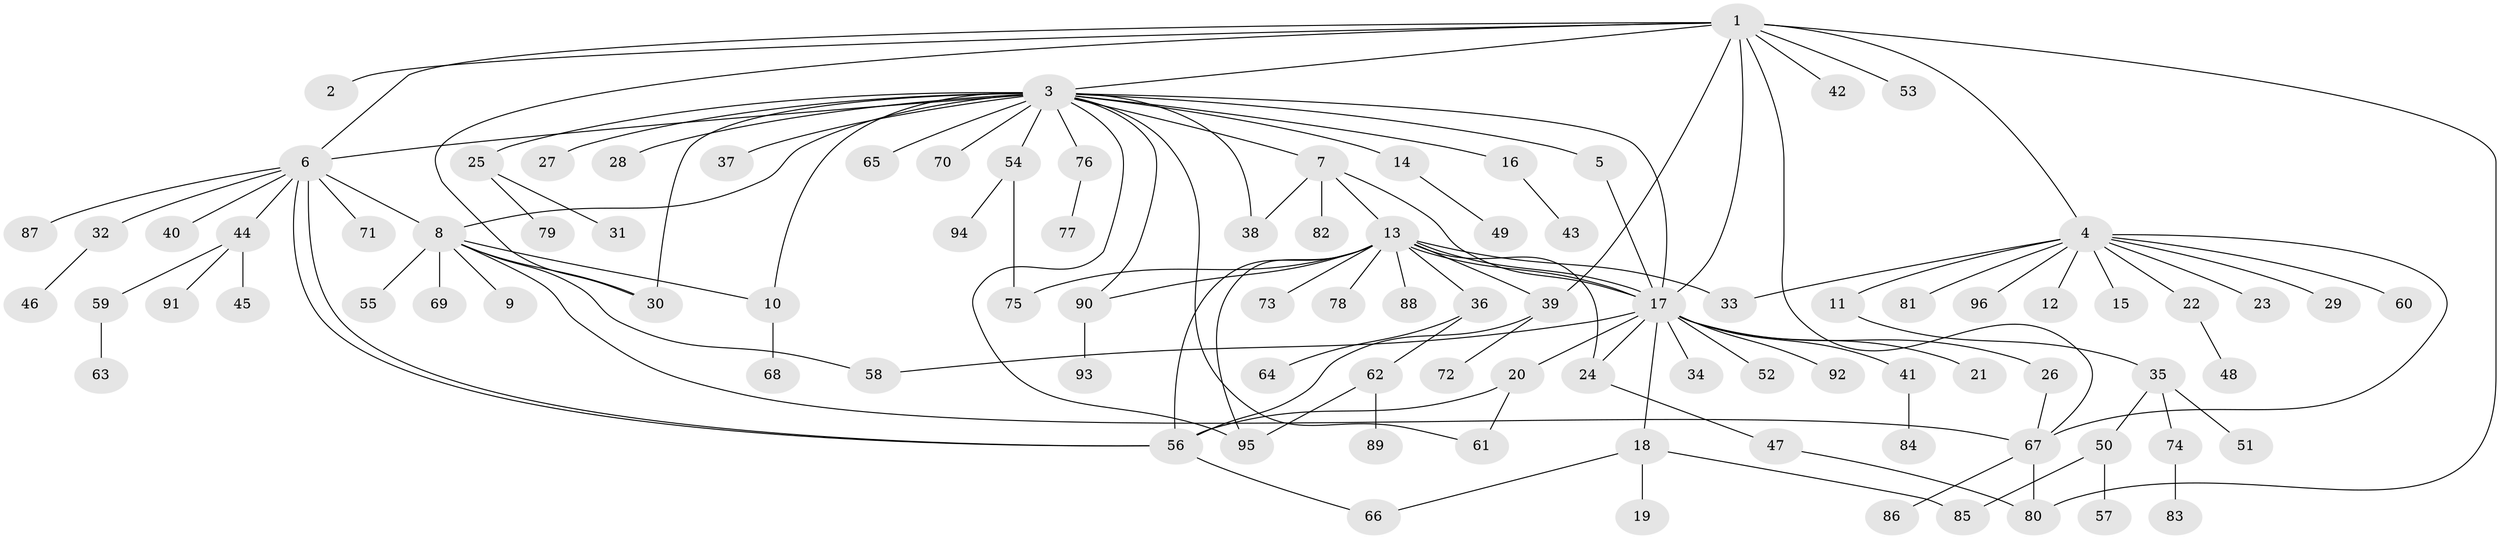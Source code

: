 // coarse degree distribution, {9: 0.020833333333333332, 1: 0.6041666666666666, 21: 0.020833333333333332, 11: 0.020833333333333332, 2: 0.20833333333333334, 7: 0.020833333333333332, 3: 0.041666666666666664, 8: 0.020833333333333332, 12: 0.020833333333333332, 5: 0.020833333333333332}
// Generated by graph-tools (version 1.1) at 2025/18/03/04/25 18:18:21]
// undirected, 96 vertices, 126 edges
graph export_dot {
graph [start="1"]
  node [color=gray90,style=filled];
  1;
  2;
  3;
  4;
  5;
  6;
  7;
  8;
  9;
  10;
  11;
  12;
  13;
  14;
  15;
  16;
  17;
  18;
  19;
  20;
  21;
  22;
  23;
  24;
  25;
  26;
  27;
  28;
  29;
  30;
  31;
  32;
  33;
  34;
  35;
  36;
  37;
  38;
  39;
  40;
  41;
  42;
  43;
  44;
  45;
  46;
  47;
  48;
  49;
  50;
  51;
  52;
  53;
  54;
  55;
  56;
  57;
  58;
  59;
  60;
  61;
  62;
  63;
  64;
  65;
  66;
  67;
  68;
  69;
  70;
  71;
  72;
  73;
  74;
  75;
  76;
  77;
  78;
  79;
  80;
  81;
  82;
  83;
  84;
  85;
  86;
  87;
  88;
  89;
  90;
  91;
  92;
  93;
  94;
  95;
  96;
  1 -- 2;
  1 -- 3;
  1 -- 4;
  1 -- 6;
  1 -- 17;
  1 -- 30;
  1 -- 39;
  1 -- 42;
  1 -- 53;
  1 -- 67;
  1 -- 80;
  3 -- 5;
  3 -- 6;
  3 -- 7;
  3 -- 8;
  3 -- 10;
  3 -- 14;
  3 -- 16;
  3 -- 17;
  3 -- 25;
  3 -- 27;
  3 -- 28;
  3 -- 30;
  3 -- 37;
  3 -- 38;
  3 -- 54;
  3 -- 61;
  3 -- 65;
  3 -- 70;
  3 -- 76;
  3 -- 90;
  3 -- 95;
  4 -- 11;
  4 -- 12;
  4 -- 15;
  4 -- 22;
  4 -- 23;
  4 -- 29;
  4 -- 33;
  4 -- 60;
  4 -- 67;
  4 -- 81;
  4 -- 96;
  5 -- 17;
  6 -- 8;
  6 -- 32;
  6 -- 40;
  6 -- 44;
  6 -- 56;
  6 -- 56;
  6 -- 71;
  6 -- 87;
  7 -- 13;
  7 -- 17;
  7 -- 38;
  7 -- 82;
  8 -- 9;
  8 -- 10;
  8 -- 30;
  8 -- 55;
  8 -- 58;
  8 -- 67;
  8 -- 69;
  10 -- 68;
  11 -- 35;
  13 -- 17;
  13 -- 17;
  13 -- 24;
  13 -- 33;
  13 -- 36;
  13 -- 39;
  13 -- 56;
  13 -- 73;
  13 -- 75;
  13 -- 78;
  13 -- 88;
  13 -- 90;
  13 -- 95;
  14 -- 49;
  16 -- 43;
  17 -- 18;
  17 -- 20;
  17 -- 21;
  17 -- 24;
  17 -- 26;
  17 -- 34;
  17 -- 41;
  17 -- 52;
  17 -- 58;
  17 -- 92;
  18 -- 19;
  18 -- 66;
  18 -- 85;
  20 -- 56;
  20 -- 61;
  22 -- 48;
  24 -- 47;
  25 -- 31;
  25 -- 79;
  26 -- 67;
  32 -- 46;
  35 -- 50;
  35 -- 51;
  35 -- 74;
  36 -- 62;
  36 -- 64;
  39 -- 56;
  39 -- 72;
  41 -- 84;
  44 -- 45;
  44 -- 59;
  44 -- 91;
  47 -- 80;
  50 -- 57;
  50 -- 85;
  54 -- 75;
  54 -- 94;
  56 -- 66;
  59 -- 63;
  62 -- 89;
  62 -- 95;
  67 -- 80;
  67 -- 86;
  74 -- 83;
  76 -- 77;
  90 -- 93;
}
